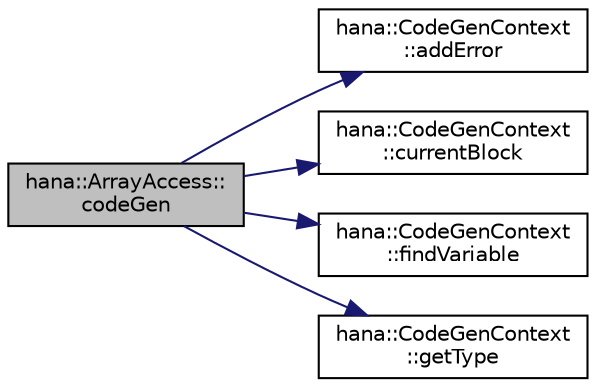 digraph "hana::ArrayAccess::codeGen"
{
 // LATEX_PDF_SIZE
  edge [fontname="Helvetica",fontsize="10",labelfontname="Helvetica",labelfontsize="10"];
  node [fontname="Helvetica",fontsize="10",shape=record];
  rankdir="LR";
  Node1 [label="hana::ArrayAccess::\lcodeGen",height=0.2,width=0.4,color="black", fillcolor="grey75", style="filled", fontcolor="black",tooltip=" "];
  Node1 -> Node2 [color="midnightblue",fontsize="10",style="solid",fontname="Helvetica"];
  Node2 [label="hana::CodeGenContext\l::addError",height=0.2,width=0.4,color="black", fillcolor="white", style="filled",URL="$classhana_1_1_code_gen_context.html#a9b8766a19ba43e57497cfacf27e06706",tooltip=" "];
  Node1 -> Node3 [color="midnightblue",fontsize="10",style="solid",fontname="Helvetica"];
  Node3 [label="hana::CodeGenContext\l::currentBlock",height=0.2,width=0.4,color="black", fillcolor="white", style="filled",URL="$classhana_1_1_code_gen_context.html#ab03838a9df07190a7289d01c3bb7f506",tooltip=" "];
  Node1 -> Node4 [color="midnightblue",fontsize="10",style="solid",fontname="Helvetica"];
  Node4 [label="hana::CodeGenContext\l::findVariable",height=0.2,width=0.4,color="black", fillcolor="white", style="filled",URL="$classhana_1_1_code_gen_context.html#a6c4231f00e968ee90f5df9de4864ba2d",tooltip=" "];
  Node1 -> Node5 [color="midnightblue",fontsize="10",style="solid",fontname="Helvetica"];
  Node5 [label="hana::CodeGenContext\l::getType",height=0.2,width=0.4,color="black", fillcolor="white", style="filled",URL="$classhana_1_1_code_gen_context.html#a458108d1bb74deab6f710e01447c2e97",tooltip=" "];
}
